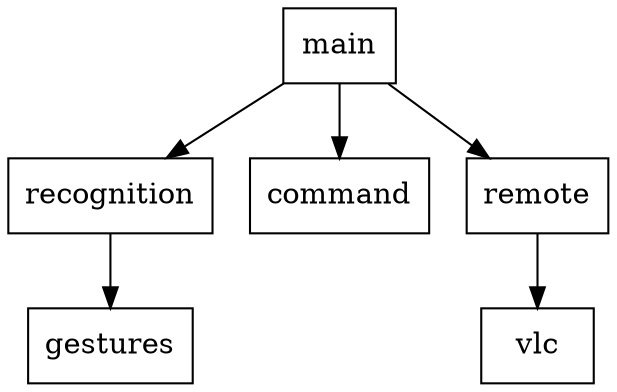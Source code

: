 digraph eventflow { node [shape="box"] edge [dir="forward"] main -> recognition recognition -> gestures main -> command main -> remote remote -> vlc }
